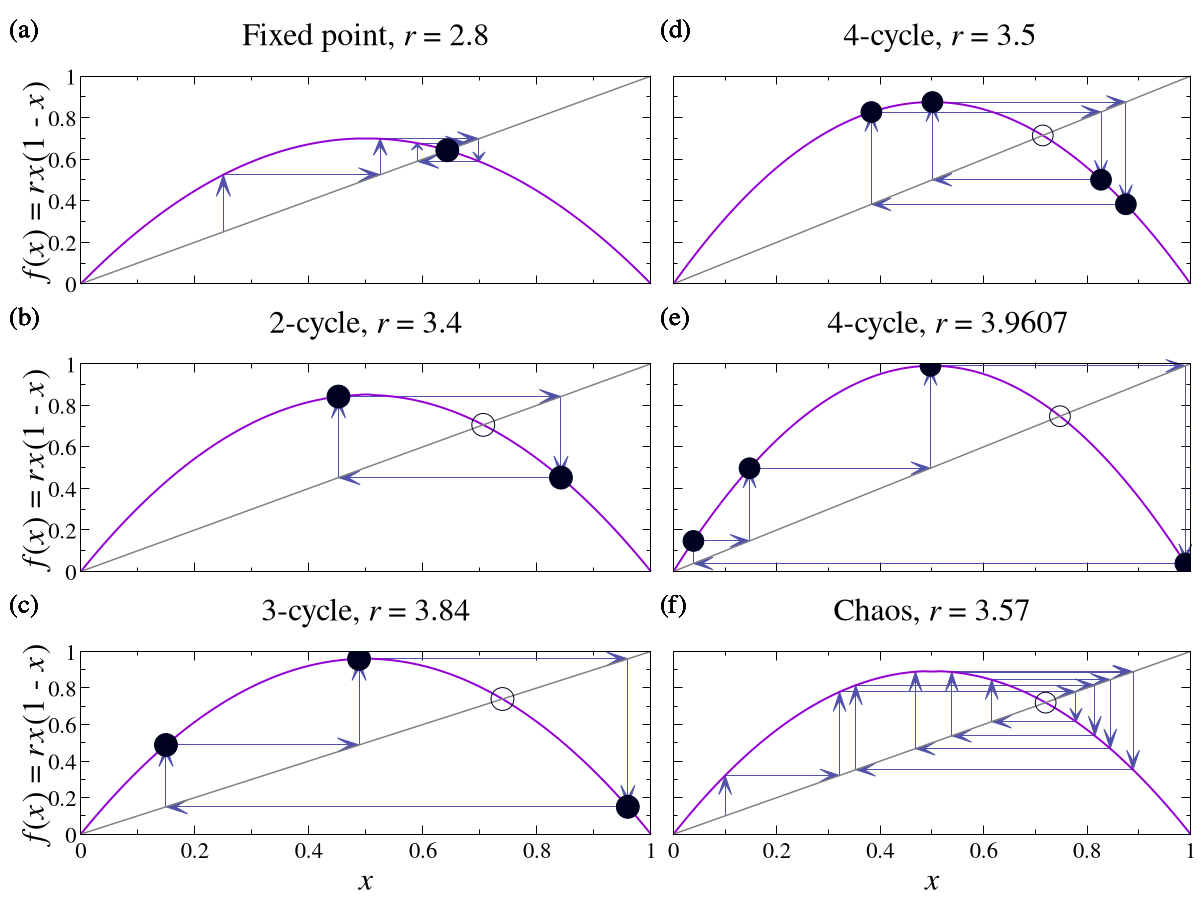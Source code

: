 unset multiplot
reset
set terminal postscript enhanced font "Times, 14" size 7, 10
set output "cobweb.ps"
set encoding iso_8859_1

dotlw = 1
dotsize = 0.02
dotcolor = "#000020"
arrowcolor = "#5050aa"

# set arrow style 1, as a thin arrow
# size length, angle (deg.), backangle (deg.)
set style arrow 1 head size 0.040, 18, 30 filled lw 1.0 lc rgb arrowcolor

set style line 10 lt 2 lw 1.5 lc rgb "#808080"

dx = 0.007
dx2 = 0.0
dy = 0.030

# width of the left and right colums
wlft = 0.55
wrt = 1 - wlft

# height of the three rows
ht1 = 0.32
ht2 = 0.32
ht3 = 1 - ht1 - ht2
top2 = ht2 + ht3
top3 = ht3


lftmargin = 7.0
hormargin = 1.5

vrtmargin = 0.2
botmargin = 3.0


lbfont = "Times, 20"
titlefont = "Times, 24"
tcfont = "Times, 17"


set label "(a)" at screen dx, 1.000-dy      font lbfont
set label "(b)" at screen dx, top2-dy       font lbfont
set label "(c)" at screen dx, top3-dy       font lbfont
set label "(d)" at screen wlft+dx2, 1.000-dy font lbfont
set label "(e)" at screen wlft+dx2, top2-dy  font lbfont
set label "(f)" at screen wlft+dx2, top3-dy  font lbfont

set xtics .2 font tcfont offset 0, 0.3
set mxtics 2

set ylabel "{/Times-Italic f}{/=8 &{i}}({/Times-Italic x}{/=8 &{i}}) = {/Times-Italic r{/=8 &{i}}x}{/=8 &{i}}(1 - {/Times-Italic x}{/=8 &{i}})" offset 1.5, 0 font titlefont
set ytics .2 font tcfont offset 0.5, 0
set mytics 2


set rmargin 1.0


set multiplot
set size wlft, ht1
set origin 0.0, top2
set bmargin vrtmargin
unset xlabel
set format x ""

r = 2.8
f(x) = r*x*(1-x)
x0 = 0.25
x1 = f(x0)
x2 = f(x1)
x3 = f(x2)
x4 = f(x3)
x5 = f(x4)
x6 = f(x5)
x7 = f(x6)
xf = 1 - 1/r;

set title 'Fixed point, {/Times-Italic r} = 2.8' offset 0, 0 font titlefont


# a circle at the fixed point
set object 11 circle at xf, xf size dotsize front fc rgb dotcolor fs solid

set arrow  1 from x0, x0 to x0, x1 as 1
set arrow  2 from x0, x1 to x1, x1 as 1
set arrow  3 from x1, x1 to x1, x2 as 1
set arrow  4 from x1, x2 to x2, x2 as 1
set arrow  5 from x2, x2 to x2, x3 as 1
set arrow  6 from x2, x3 to x3, x3 as 1
set arrow  7 from x3, x3 to x3, x4 as 1
set arrow  8 from x3, x4 to x4, x4 as 1
#set arrow  9 from x4, x4 to x4, x5 as 1
#set arrow 10 from x4, x5 to x5, x5 as 1
#set arrow 11 from x5, x5 to x5, x6 as 1
#set arrow 12 from x5, x6 to x6, x6 as 1
#set arrow 13 from x6, x6 to x6, x7 as 1
#set arrow 14 from x6, x7 to x7, x7 as 1


plot [0:1][:1] f(x) lw 2.0 not, \
               x    ls 10  not

unset object
unset arrow



set size wlft, ht2
set origin 0., top3


r = 3.4
x0 = 0.157845
f(x) = r*x*(1-x)
x1 = f(x0)
x2 = f(x1)
x3 = f(x2)
xf = 1 - 1/r;

set title "2-cycle, {/Times-Italic r} = 3.4" font titlefont

set object 11 circle at xf, xf size dotsize front fc rgb dotcolor fs empty lw dotlw
set object 12 circle at x2, x3 size dotsize front fc rgb dotcolor fs solid
set object 13 circle at x3, x2 size dotsize front fc rgb dotcolor fs solid


#set arrow 1 from x0, x0 to x0, x1 as 1
#set arrow 2 from x0, x1 to x1, x1 as 1
set arrow 3 from x1, x1 to x1, x2 as 1
set arrow 4 from x1, x2 to x2, x2 as 1
set arrow 5 from x2, x2 to x2, x3 as 1
set arrow 6 from x2, x3 to x3, x3 as 1

plot [0:1][:1] f(x) lw 2.0 not, \
               x    ls 10  not


unset object
unset arrow






set size wlft, ht3
set origin 0., 0
set bmargin botmargin
set format x "%g"
set xlabel "{/Times-Italic x}" offset 0, 0.5 font titlefont

r = 3.84
x0 = 0.149407
f(x) = r*x*(1-x)
x1 = f(x0)
x2 = f(x1)
x3 = f(x2)
x4 = f(x3)
xf = 1 - 1/r;

set title "3-cycle, {/Times-Italic r} = 3.84" font titlefont

set object 11 circle at xf, xf size dotsize front fc rgb dotcolor fs empty lw dotlw
set object 12 circle at x1, x2 size dotsize front fc rgb dotcolor fs solid
set object 13 circle at x2, x3 size dotsize front fc rgb dotcolor fs solid
set object 14 circle at x3, x4 size dotsize front fc rgb dotcolor fs solid


set arrow 1 from x0, x0 to x0, x1 as 1
set arrow 2 from x0, x1 to x1, x1 as 1
set arrow 3 from x1, x1 to x1, x2 as 1
set arrow 4 from x1, x2 to x2, x2 as 1
set arrow 5 from x2, x2 to x2, x3 as 1
set arrow 6 from x2, x3 to x3, x3 as 1

plot [0:1][0:1] f(x) lw 2.0 not, \
                x    ls 10  not

unset object
unset arrow



set size wrt, ht1
set origin wlft, top2
set lmargin hormargin
set bmargin vrtmargin
unset ylabel
unset xlabel
set format y ""
set format x ""

r = 3.5
x0 = 0.125003
f(x) = r*x*(1-x)
x1 = f(x0)
x2 = f(x1)
x3 = f(x2)
x4 = f(x3)
x5 = f(x4)
xf = 1 - 1/r;

set title "  4-cycle, {/Times-Italic r} = 3.5" font titlefont

set object 11 circle at xf, xf size dotsize front fc rgb dotcolor fs empty lw dotlw
set object 12 circle at x1, x2 size dotsize front fc rgb dotcolor fs solid
set object 13 circle at x2, x3 size dotsize front fc rgb dotcolor fs solid
set object 14 circle at x3, x4 size dotsize front fc rgb dotcolor fs solid
set object 15 circle at x4, x5 size dotsize front fc rgb dotcolor fs solid


#set arrow  1 from x0, x0 to x0, x1 as 1
#set arrow  2 from x0, x1 to x1, x1 as 1
set arrow  3 from x1, x1 to x1, x2 as 1
set arrow  4 from x1, x2 to x2, x2 as 1
set arrow  5 from x2, x2 to x2, x3 as 1
set arrow  6 from x2, x3 to x3, x3 as 1
set arrow  7 from x3, x3 to x3, x4 as 1
set arrow  8 from x3, x4 to x4, x4 as 1
set arrow  9 from x4, x4 to x4, x5 as 1
set arrow 10 from x4, x5 to x5, x5 as 1

plot [0:1][:1] f(x) lw 2.0 not, \
               x    ls 10  not

unset object
unset arrow


set size wrt, ht2
set origin wlft, top3

r = 3.9607
x0 = 0.0386559
f(x) = r*x*(1-x)
x1 = f(x0)
x2 = f(x1)
x3 = f(x2)
x4 = f(x3)
x5 = f(x4)
xf = 1 - 1/r;

set title "    4-cycle, {/Times-Italic r} = 3.9607" font titlefont

set object 11 circle at xf, xf size dotsize front fc rgb dotcolor fs empty lw dotlw
set object 12 circle at x1, x2 size dotsize front fc rgb dotcolor fs solid
set object 13 circle at x2, x3 size dotsize front fc rgb dotcolor fs solid
set object 14 circle at x3, x4 size dotsize front fc rgb dotcolor fs solid
set object 15 circle at x4, x5 size dotsize front fc rgb dotcolor fs solid


set arrow 1 from x0, x0 to x0, x1 as 1
set arrow 2 from x0, x1 to x1, x1 as 1
set arrow 3 from x1, x1 to x1, x2 as 1
set arrow 4 from x1, x2 to x2, x2 as 1
set arrow 5 from x2, x2 to x2, x3 as 1
set arrow 6 from x2, x3 to x3, x3 as 1
set arrow 7 from x3, x3 to x3, x4 as 1
set arrow 8 from x3, x4 to x4, x4 as 1

plot [0:1.0][0:1.0] f(x) lw 2.0 not, \
                      x    ls 10  not

unset object
unset arrow


set size wrt, ht3
set origin wlft, 0
set bmargin botmargin
set format x "%g"
set xlabel "{/Times-Italic x}" offset 0, 0.5 font titlefont

r = 3.57
f(x) = r*x*(1-x)
x0  = 0.1
x1  = f(x0)
x2  = f(x1)
x3  = f(x2)
x4  = f(x3)
x5  = f(x4)
x6  = f(x5)
x7  = f(x6)
x8  = f(x7)
x9  = f(x8)
x10 = f(x9)
xf = 1 - 1/r;

set title "Chaos, {/Times-Italic r} = 3.57" font titlefont

set object 11 circle at xf, xf size dotsize front fc rgb dotcolor fs empty lw dotlw

set arrow  1 from x0,  x0  to x0,  x1  as 1
set arrow  2 from x0,  x1  to x1,  x1  as 1
set arrow  3 from x1,  x1  to x1,  x2  as 1
set arrow  4 from x1,  x2  to x2,  x2  as 1
set arrow  5 from x2,  x2  to x2,  x3  as 1
set arrow  6 from x2,  x3  to x3,  x3  as 1
set arrow  7 from x3,  x3  to x3,  x4  as 1
set arrow  8 from x3,  x4  to x4,  x4  as 1
set arrow  9 from x4,  x4  to x4,  x5  as 1
set arrow 10 from x4,  x5  to x5,  x5  as 1
set arrow 11 from x5,  x5  to x5,  x6  as 1
set arrow 12 from x5,  x6  to x6,  x6  as 1
set arrow 13 from x6,  x6  to x6,  x7  as 1
set arrow 14 from x6,  x7  to x7,  x7  as 1
set arrow 15 from x7,  x7  to x7,  x8  as 1
set arrow 16 from x7,  x8  to x8,  x8  as 1
set arrow 17 from x8,  x8  to x8,  x9  as 1
set arrow 18 from x8,  x9  to x9,  x9  as 1
set arrow 19 from x9,  x9  to x9,  x10 as 1
set arrow 20 from x9,  x10 to x10, x10 as 1



plot [0:1][0:1.0] f(x) lw 2.0 not, \
                  x    ls 10  not

unset object
unset arrow

unset multiplot
unset output
set terminal wxt
reset
